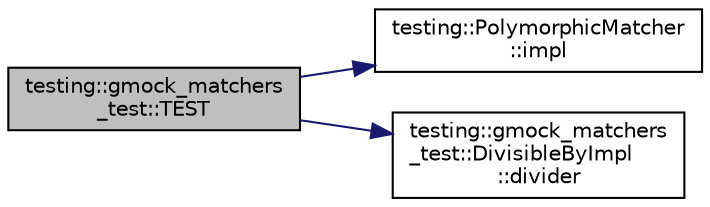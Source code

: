 digraph "testing::gmock_matchers_test::TEST"
{
  edge [fontname="Helvetica",fontsize="10",labelfontname="Helvetica",labelfontsize="10"];
  node [fontname="Helvetica",fontsize="10",shape=record];
  rankdir="LR";
  Node1827 [label="testing::gmock_matchers\l_test::TEST",height=0.2,width=0.4,color="black", fillcolor="grey75", style="filled", fontcolor="black"];
  Node1827 -> Node1828 [color="midnightblue",fontsize="10",style="solid",fontname="Helvetica"];
  Node1828 [label="testing::PolymorphicMatcher\l::impl",height=0.2,width=0.4,color="black", fillcolor="white", style="filled",URL="$da/d19/classtesting_1_1_polymorphic_matcher.html#ab10e4858d8dc903d3e1e378d53d25882"];
  Node1827 -> Node1829 [color="midnightblue",fontsize="10",style="solid",fontname="Helvetica"];
  Node1829 [label="testing::gmock_matchers\l_test::DivisibleByImpl\l::divider",height=0.2,width=0.4,color="black", fillcolor="white", style="filled",URL="$de/dac/classtesting_1_1gmock__matchers__test_1_1_divisible_by_impl.html#afaf102bc25623966dd11805b62e42321"];
}
